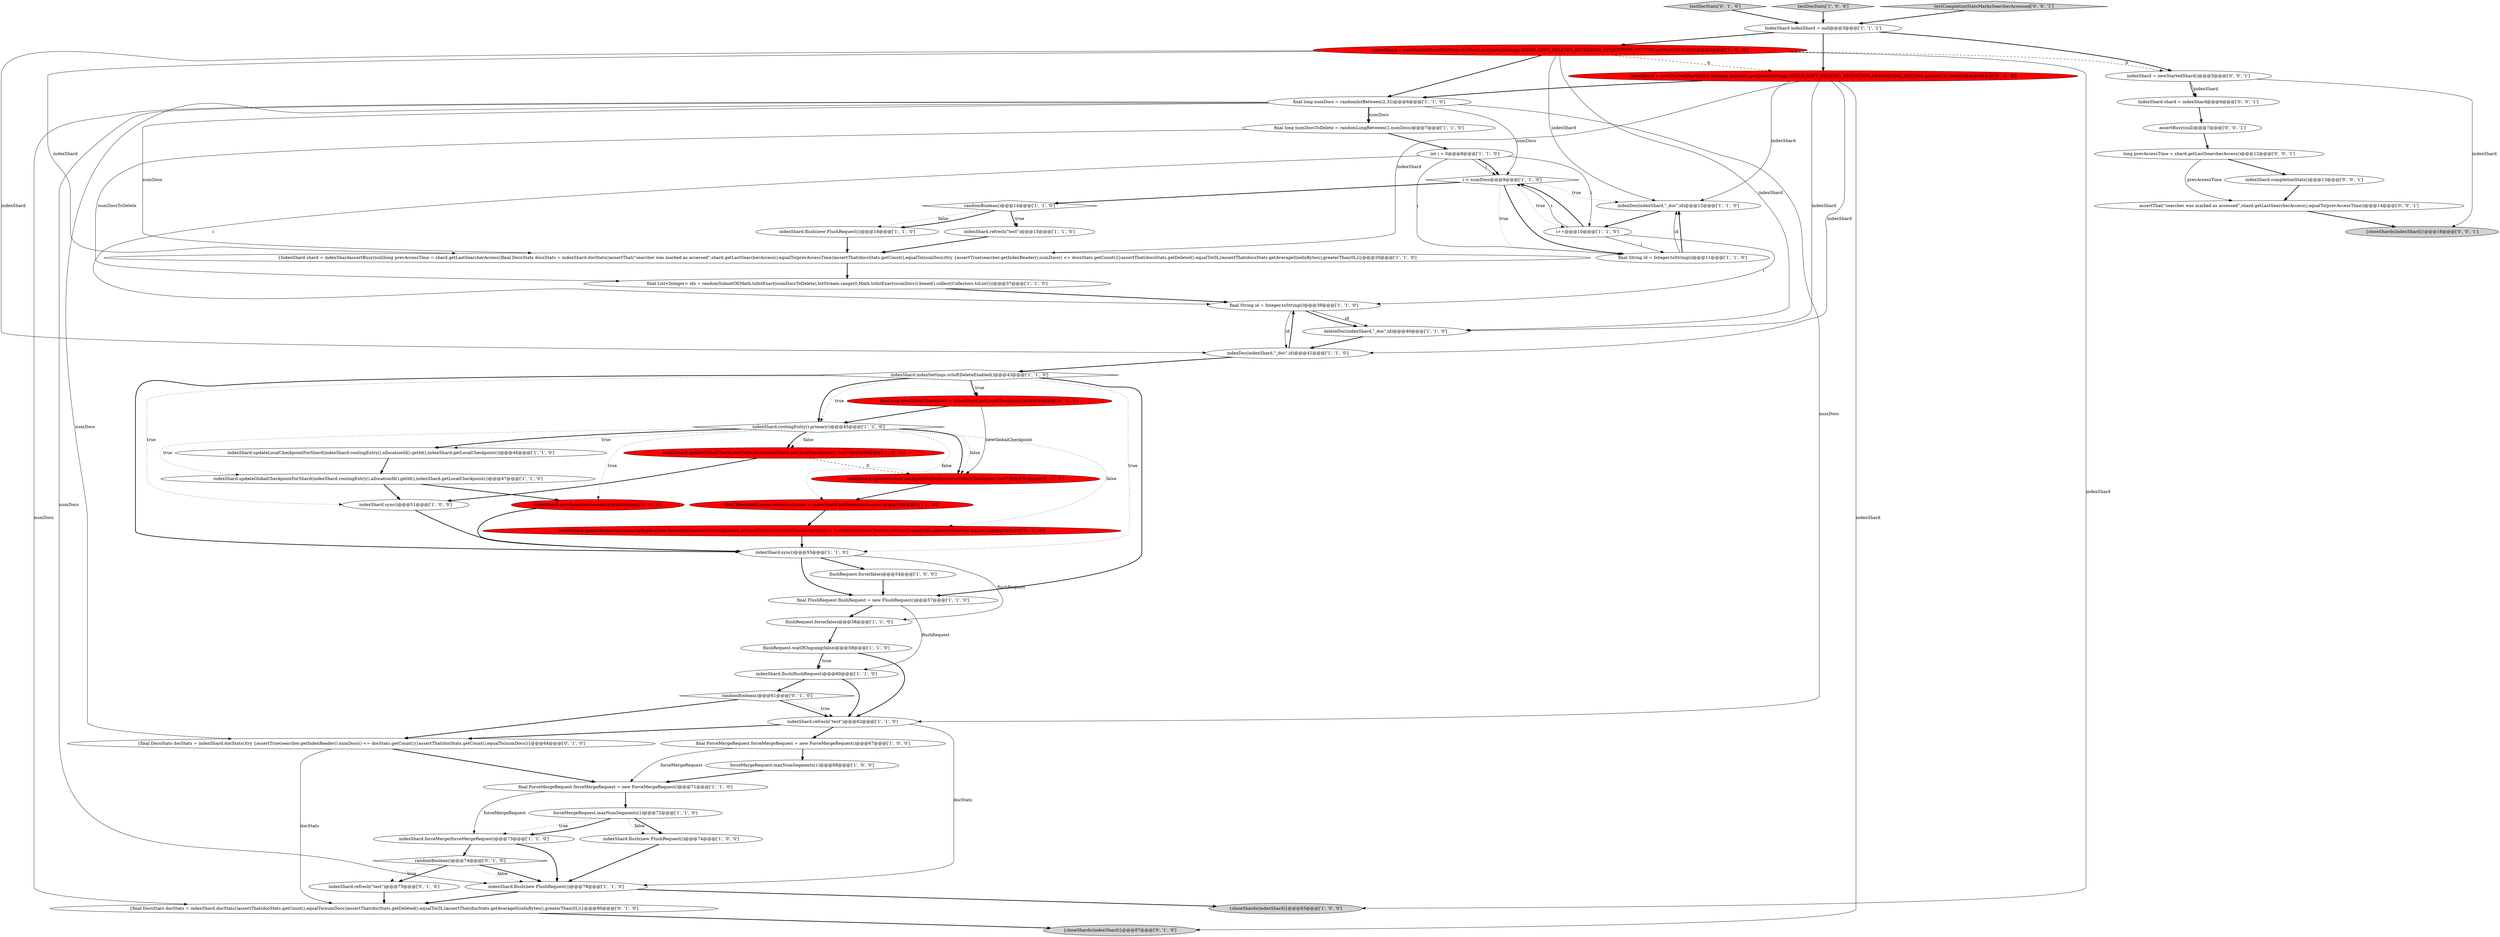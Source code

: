 digraph {
6 [style = filled, label = "indexShard.flush(new FlushRequest())@@@18@@@['1', '1', '0']", fillcolor = white, shape = ellipse image = "AAA0AAABBB1BBB"];
43 [style = filled, label = "testDocStats['0', '1', '0']", fillcolor = lightgray, shape = diamond image = "AAA0AAABBB2BBB"];
0 [style = filled, label = "final FlushRequest flushRequest = new FlushRequest()@@@57@@@['1', '1', '0']", fillcolor = white, shape = ellipse image = "AAA0AAABBB1BBB"];
34 [style = filled, label = "indexShard.sync()@@@55@@@['1', '1', '0']", fillcolor = white, shape = ellipse image = "AAA0AAABBB1BBB"];
22 [style = filled, label = "int i = 0@@@8@@@['1', '1', '0']", fillcolor = white, shape = ellipse image = "AAA0AAABBB1BBB"];
49 [style = filled, label = "randomBoolean()@@@61@@@['0', '1', '0']", fillcolor = white, shape = diamond image = "AAA0AAABBB2BBB"];
53 [style = filled, label = "{closeShards(indexShard)}@@@16@@@['0', '0', '1']", fillcolor = lightgray, shape = ellipse image = "AAA0AAABBB3BBB"];
16 [style = filled, label = "i < numDocs@@@9@@@['1', '1', '0']", fillcolor = white, shape = diamond image = "AAA0AAABBB1BBB"];
23 [style = filled, label = "final List<Integer> ids = randomSubsetOf(Math.toIntExact(numDocsToDelete),IntStream.range(0,Math.toIntExact(numDocs)).boxed().collect(Collectors.toList()))@@@37@@@['1', '1', '0']", fillcolor = white, shape = ellipse image = "AAA0AAABBB1BBB"];
14 [style = filled, label = "IndexShard indexShard = null@@@3@@@['1', '1', '1']", fillcolor = white, shape = ellipse image = "AAA0AAABBB1BBB"];
24 [style = filled, label = "randomBoolean()@@@14@@@['1', '1', '0']", fillcolor = white, shape = diamond image = "AAA0AAABBB1BBB"];
1 [style = filled, label = "indexDoc(indexShard,\"_doc\",id)@@@41@@@['1', '1', '0']", fillcolor = white, shape = ellipse image = "AAA0AAABBB1BBB"];
8 [style = filled, label = "indexShard.flush(new FlushRequest())@@@78@@@['1', '1', '0']", fillcolor = white, shape = ellipse image = "AAA0AAABBB1BBB"];
21 [style = filled, label = "indexShard.flush(new FlushRequest())@@@74@@@['1', '0', '0']", fillcolor = white, shape = ellipse image = "AAA0AAABBB1BBB"];
26 [style = filled, label = "final ForceMergeRequest forceMergeRequest = new ForceMergeRequest()@@@71@@@['1', '1', '0']", fillcolor = white, shape = ellipse image = "AAA0AAABBB1BBB"];
27 [style = filled, label = "indexShard.sync()@@@51@@@['1', '0', '0']", fillcolor = white, shape = ellipse image = "AAA0AAABBB1BBB"];
4 [style = filled, label = "indexShard.refresh(\"test\")@@@15@@@['1', '1', '0']", fillcolor = white, shape = ellipse image = "AAA0AAABBB1BBB"];
33 [style = filled, label = "{IndexShard shard = indexShardassertBusy(null)long prevAccessTime = shard.getLastSearcherAccess()final DocsStats docsStats = indexShard.docStats()assertThat(\"searcher was marked as accessed\",shard.getLastSearcherAccess(),equalTo(prevAccessTime))assertThat(docsStats.getCount(),equalTo(numDocs))try {assertTrue(searcher.getIndexReader().numDocs() <= docsStats.getCount())}assertThat(docsStats.getDeleted(),equalTo(0L))assertThat(docsStats.getAverageSizeInBytes(),greaterThan(0L))}@@@20@@@['1', '1', '0']", fillcolor = white, shape = ellipse image = "AAA0AAABBB1BBB"];
2 [style = filled, label = "final ForceMergeRequest forceMergeRequest = new ForceMergeRequest()@@@67@@@['1', '0', '0']", fillcolor = white, shape = ellipse image = "AAA0AAABBB1BBB"];
29 [style = filled, label = "deleteDoc(indexShard,\"_doc\",id)@@@40@@@['1', '1', '0']", fillcolor = white, shape = ellipse image = "AAA0AAABBB1BBB"];
41 [style = filled, label = "indexShard = newStartedShard(false,Settings.builder().put(IndexSettings.INDEX_SOFT_DELETES_RETENTION_OPERATIONS_SETTING.getKey(),0).build())@@@5@@@['0', '1', '0']", fillcolor = red, shape = ellipse image = "AAA1AAABBB2BBB"];
48 [style = filled, label = "{final DocsStats docStats = indexShard.docStats()try {assertTrue(searcher.getIndexReader().numDocs() <= docStats.getCount())}assertThat(docStats.getCount(),equalTo(numDocs))}@@@64@@@['0', '1', '0']", fillcolor = white, shape = ellipse image = "AAA0AAABBB2BBB"];
20 [style = filled, label = "indexShard.updateGlobalCheckpointForShard(indexShard.routingEntry().allocationId().getId(),indexShard.getLocalCheckpoint())@@@47@@@['1', '1', '0']", fillcolor = white, shape = ellipse image = "AAA0AAABBB1BBB"];
35 [style = filled, label = "indexShard.indexSettings.isSoftDeleteEnabled()@@@43@@@['1', '1', '0']", fillcolor = white, shape = diamond image = "AAA0AAABBB1BBB"];
42 [style = filled, label = "indexShard.syncRetentionLeases()@@@48@@@['0', '1', '0']", fillcolor = red, shape = ellipse image = "AAA1AAABBB2BBB"];
15 [style = filled, label = "final String id = Integer.toString(i)@@@39@@@['1', '1', '0']", fillcolor = white, shape = ellipse image = "AAA0AAABBB1BBB"];
11 [style = filled, label = "flushRequest.waitIfOngoing(false)@@@59@@@['1', '1', '0']", fillcolor = white, shape = ellipse image = "AAA0AAABBB1BBB"];
13 [style = filled, label = "testDocStats['1', '0', '0']", fillcolor = lightgray, shape = diamond image = "AAA0AAABBB1BBB"];
32 [style = filled, label = "final long numDocs = randomIntBetween(2,32)@@@6@@@['1', '1', '0']", fillcolor = white, shape = ellipse image = "AAA0AAABBB1BBB"];
54 [style = filled, label = "long prevAccessTime = shard.getLastSearcherAccess()@@@12@@@['0', '0', '1']", fillcolor = white, shape = ellipse image = "AAA0AAABBB3BBB"];
52 [style = filled, label = "indexShard = newStartedShard()@@@5@@@['0', '0', '1']", fillcolor = white, shape = ellipse image = "AAA0AAABBB3BBB"];
57 [style = filled, label = "assertThat(\"searcher was marked as accessed\",shard.getLastSearcherAccess(),equalTo(prevAccessTime))@@@14@@@['0', '0', '1']", fillcolor = white, shape = ellipse image = "AAA0AAABBB3BBB"];
56 [style = filled, label = "testCompletionStatsMarksSearcherAccessed['0', '0', '1']", fillcolor = lightgray, shape = diamond image = "AAA0AAABBB3BBB"];
3 [style = filled, label = "forceMergeRequest.maxNumSegments(1)@@@68@@@['1', '0', '0']", fillcolor = white, shape = ellipse image = "AAA0AAABBB1BBB"];
30 [style = filled, label = "flushRequest.force(false)@@@58@@@['1', '1', '0']", fillcolor = white, shape = ellipse image = "AAA0AAABBB1BBB"];
38 [style = filled, label = "indexShard = newStartedShard(Settings.builder().put(IndexSettings.INDEX_SOFT_DELETES_RETENTION_OPERATIONS_SETTING.getKey(),0).build())@@@5@@@['1', '0', '0']", fillcolor = red, shape = ellipse image = "AAA1AAABBB1BBB"];
10 [style = filled, label = "flushRequest.force(false)@@@54@@@['1', '0', '0']", fillcolor = white, shape = ellipse image = "AAA0AAABBB1BBB"];
47 [style = filled, label = "randomBoolean()@@@74@@@['0', '1', '0']", fillcolor = white, shape = diamond image = "AAA0AAABBB2BBB"];
51 [style = filled, label = "{closeShards(indexShard)}@@@87@@@['0', '1', '0']", fillcolor = lightgray, shape = ellipse image = "AAA0AAABBB2BBB"];
55 [style = filled, label = "indexShard.completionStats()@@@13@@@['0', '0', '1']", fillcolor = white, shape = ellipse image = "AAA0AAABBB3BBB"];
12 [style = filled, label = "indexShard.refresh(\"test\")@@@62@@@['1', '1', '0']", fillcolor = white, shape = ellipse image = "AAA0AAABBB1BBB"];
31 [style = filled, label = "indexShard.updateLocalCheckpointForShard(indexShard.routingEntry().allocationId().getId(),indexShard.getLocalCheckpoint())@@@46@@@['1', '1', '0']", fillcolor = white, shape = ellipse image = "AAA0AAABBB1BBB"];
44 [style = filled, label = "indexShard.updateGlobalCheckpointOnReplica(newGlobalCheckpoint,\"test\")@@@51@@@['0', '1', '0']", fillcolor = red, shape = ellipse image = "AAA1AAABBB2BBB"];
5 [style = filled, label = "indexDoc(indexShard,\"_doc\",id)@@@12@@@['1', '1', '0']", fillcolor = white, shape = ellipse image = "AAA0AAABBB1BBB"];
19 [style = filled, label = "final long numDocsToDelete = randomLongBetween(1,numDocs)@@@7@@@['1', '1', '0']", fillcolor = white, shape = ellipse image = "AAA0AAABBB1BBB"];
50 [style = filled, label = "final RetentionLeases retentionLeases = indexShard.getRetentionLeases()@@@52@@@['0', '1', '0']", fillcolor = red, shape = ellipse image = "AAA1AAABBB2BBB"];
46 [style = filled, label = "indexShard.updateRetentionLeasesOnReplica(new RetentionLeases(retentionLeases.primaryTerm(),retentionLeases.version() + 1,retentionLeases.leases().stream().map(null).collect(Collectors.toList())))@@@53@@@['0', '1', '0']", fillcolor = red, shape = ellipse image = "AAA1AAABBB2BBB"];
18 [style = filled, label = "i++@@@10@@@['1', '1', '0']", fillcolor = white, shape = ellipse image = "AAA0AAABBB1BBB"];
40 [style = filled, label = "final long newGlobalCheckpoint = indexShard.getLocalCheckpoint()@@@44@@@['0', '1', '0']", fillcolor = red, shape = ellipse image = "AAA1AAABBB2BBB"];
39 [style = filled, label = "{final DocsStats docStats = indexShard.docStats()assertThat(docStats.getCount(),equalTo(numDocs))assertThat(docStats.getDeleted(),equalTo(0L))assertThat(docStats.getAverageSizeInBytes(),greaterThan(0L))}@@@80@@@['0', '1', '0']", fillcolor = white, shape = ellipse image = "AAA0AAABBB2BBB"];
17 [style = filled, label = "indexShard.forceMerge(forceMergeRequest)@@@73@@@['1', '1', '0']", fillcolor = white, shape = ellipse image = "AAA0AAABBB1BBB"];
37 [style = filled, label = "forceMergeRequest.maxNumSegments(1)@@@72@@@['1', '1', '0']", fillcolor = white, shape = ellipse image = "AAA0AAABBB1BBB"];
58 [style = filled, label = "assertBusy(null)@@@7@@@['0', '0', '1']", fillcolor = white, shape = ellipse image = "AAA0AAABBB3BBB"];
28 [style = filled, label = "indexShard.flush(flushRequest)@@@60@@@['1', '1', '0']", fillcolor = white, shape = ellipse image = "AAA0AAABBB1BBB"];
59 [style = filled, label = "IndexShard shard = indexShard@@@6@@@['0', '0', '1']", fillcolor = white, shape = ellipse image = "AAA0AAABBB3BBB"];
45 [style = filled, label = "indexShard.refresh(\"test\")@@@75@@@['0', '1', '0']", fillcolor = white, shape = ellipse image = "AAA0AAABBB2BBB"];
9 [style = filled, label = "final String id = Integer.toString(i)@@@11@@@['1', '1', '0']", fillcolor = white, shape = ellipse image = "AAA0AAABBB1BBB"];
7 [style = filled, label = "{closeShards(indexShard)}@@@83@@@['1', '0', '0']", fillcolor = lightgray, shape = ellipse image = "AAA0AAABBB1BBB"];
36 [style = filled, label = "indexShard.updateGlobalCheckpointOnReplica(indexShard.getLocalCheckpoint(),\"test\")@@@49@@@['1', '0', '0']", fillcolor = red, shape = ellipse image = "AAA1AAABBB1BBB"];
25 [style = filled, label = "indexShard.routingEntry().primary()@@@45@@@['1', '1', '0']", fillcolor = white, shape = diamond image = "AAA0AAABBB1BBB"];
52->53 [style = solid, label="indexShard"];
54->55 [style = bold, label=""];
0->30 [style = bold, label=""];
16->9 [style = dotted, label="true"];
46->34 [style = bold, label=""];
24->4 [style = dotted, label="true"];
21->8 [style = bold, label=""];
40->25 [style = bold, label=""];
49->48 [style = bold, label=""];
59->58 [style = bold, label=""];
52->59 [style = bold, label=""];
36->44 [style = dashed, label="0"];
25->44 [style = bold, label=""];
25->31 [style = bold, label=""];
20->27 [style = bold, label=""];
22->9 [style = solid, label="i"];
30->11 [style = bold, label=""];
12->2 [style = bold, label=""];
55->57 [style = bold, label=""];
19->23 [style = solid, label="numDocsToDelete"];
39->51 [style = bold, label=""];
32->33 [style = solid, label="numDocs"];
16->5 [style = dotted, label="true"];
11->28 [style = dotted, label="true"];
9->5 [style = bold, label=""];
9->5 [style = solid, label="id"];
22->15 [style = solid, label="i"];
22->16 [style = solid, label="i"];
29->1 [style = bold, label=""];
31->20 [style = bold, label=""];
32->19 [style = solid, label="numDocs"];
8->39 [style = bold, label=""];
13->14 [style = bold, label=""];
16->9 [style = bold, label=""];
18->9 [style = solid, label="i"];
11->28 [style = bold, label=""];
38->33 [style = solid, label="indexShard"];
49->12 [style = bold, label=""];
0->28 [style = solid, label="flushRequest"];
41->32 [style = bold, label=""];
24->6 [style = dotted, label="false"];
25->36 [style = bold, label=""];
54->57 [style = solid, label="prevAccessTime"];
37->21 [style = bold, label=""];
12->8 [style = solid, label="docStats"];
44->50 [style = bold, label=""];
14->38 [style = bold, label=""];
1->35 [style = bold, label=""];
11->12 [style = bold, label=""];
12->48 [style = bold, label=""];
22->18 [style = solid, label="i"];
58->54 [style = bold, label=""];
34->0 [style = bold, label=""];
38->5 [style = solid, label="indexShard"];
38->32 [style = bold, label=""];
33->23 [style = bold, label=""];
18->15 [style = solid, label="i"];
32->16 [style = solid, label="numDocs"];
35->40 [style = bold, label=""];
2->26 [style = solid, label="forceMergeRequest"];
35->0 [style = bold, label=""];
15->29 [style = solid, label="id"];
25->42 [style = dotted, label="true"];
32->8 [style = solid, label="numDocs"];
10->0 [style = bold, label=""];
25->20 [style = dotted, label="true"];
14->52 [style = bold, label=""];
26->37 [style = bold, label=""];
56->14 [style = bold, label=""];
35->34 [style = bold, label=""];
37->21 [style = dotted, label="false"];
19->22 [style = bold, label=""];
57->53 [style = bold, label=""];
15->29 [style = bold, label=""];
35->25 [style = dotted, label="true"];
16->18 [style = dotted, label="true"];
17->8 [style = bold, label=""];
48->39 [style = solid, label="docStats"];
35->40 [style = dotted, label="true"];
41->33 [style = solid, label="indexShard"];
52->59 [style = solid, label="indexShard"];
25->46 [style = dotted, label="false"];
22->16 [style = bold, label=""];
25->31 [style = dotted, label="true"];
18->16 [style = solid, label="i"];
38->52 [style = dashed, label="0"];
16->24 [style = bold, label=""];
2->3 [style = bold, label=""];
28->49 [style = bold, label=""];
23->15 [style = bold, label=""];
3->26 [style = bold, label=""];
41->29 [style = solid, label="indexShard"];
5->18 [style = bold, label=""];
32->19 [style = bold, label=""];
28->12 [style = bold, label=""];
4->33 [style = bold, label=""];
32->12 [style = solid, label="numDocs"];
48->26 [style = bold, label=""];
35->25 [style = bold, label=""];
41->5 [style = solid, label="indexShard"];
40->44 [style = solid, label="newGlobalCheckpoint"];
27->34 [style = bold, label=""];
41->1 [style = solid, label="indexShard"];
43->14 [style = bold, label=""];
32->48 [style = solid, label="numDocs"];
6->33 [style = bold, label=""];
38->7 [style = solid, label="indexShard"];
32->39 [style = solid, label="numDocs"];
47->8 [style = dotted, label="false"];
20->42 [style = bold, label=""];
41->51 [style = solid, label="indexShard"];
47->45 [style = bold, label=""];
14->41 [style = bold, label=""];
45->39 [style = bold, label=""];
18->16 [style = bold, label=""];
42->34 [style = bold, label=""];
15->1 [style = solid, label="id"];
47->8 [style = bold, label=""];
38->29 [style = solid, label="indexShard"];
50->46 [style = bold, label=""];
17->47 [style = bold, label=""];
1->15 [style = bold, label=""];
26->17 [style = solid, label="forceMergeRequest"];
37->17 [style = bold, label=""];
49->12 [style = dotted, label="true"];
25->36 [style = dotted, label="false"];
38->1 [style = solid, label="indexShard"];
25->44 [style = dotted, label="false"];
25->50 [style = dotted, label="false"];
47->45 [style = dotted, label="true"];
34->10 [style = bold, label=""];
8->7 [style = bold, label=""];
37->17 [style = dotted, label="true"];
35->27 [style = dotted, label="true"];
24->4 [style = bold, label=""];
36->27 [style = bold, label=""];
38->41 [style = dashed, label="0"];
35->34 [style = dotted, label="true"];
34->30 [style = solid, label="flushRequest"];
24->6 [style = bold, label=""];
}
